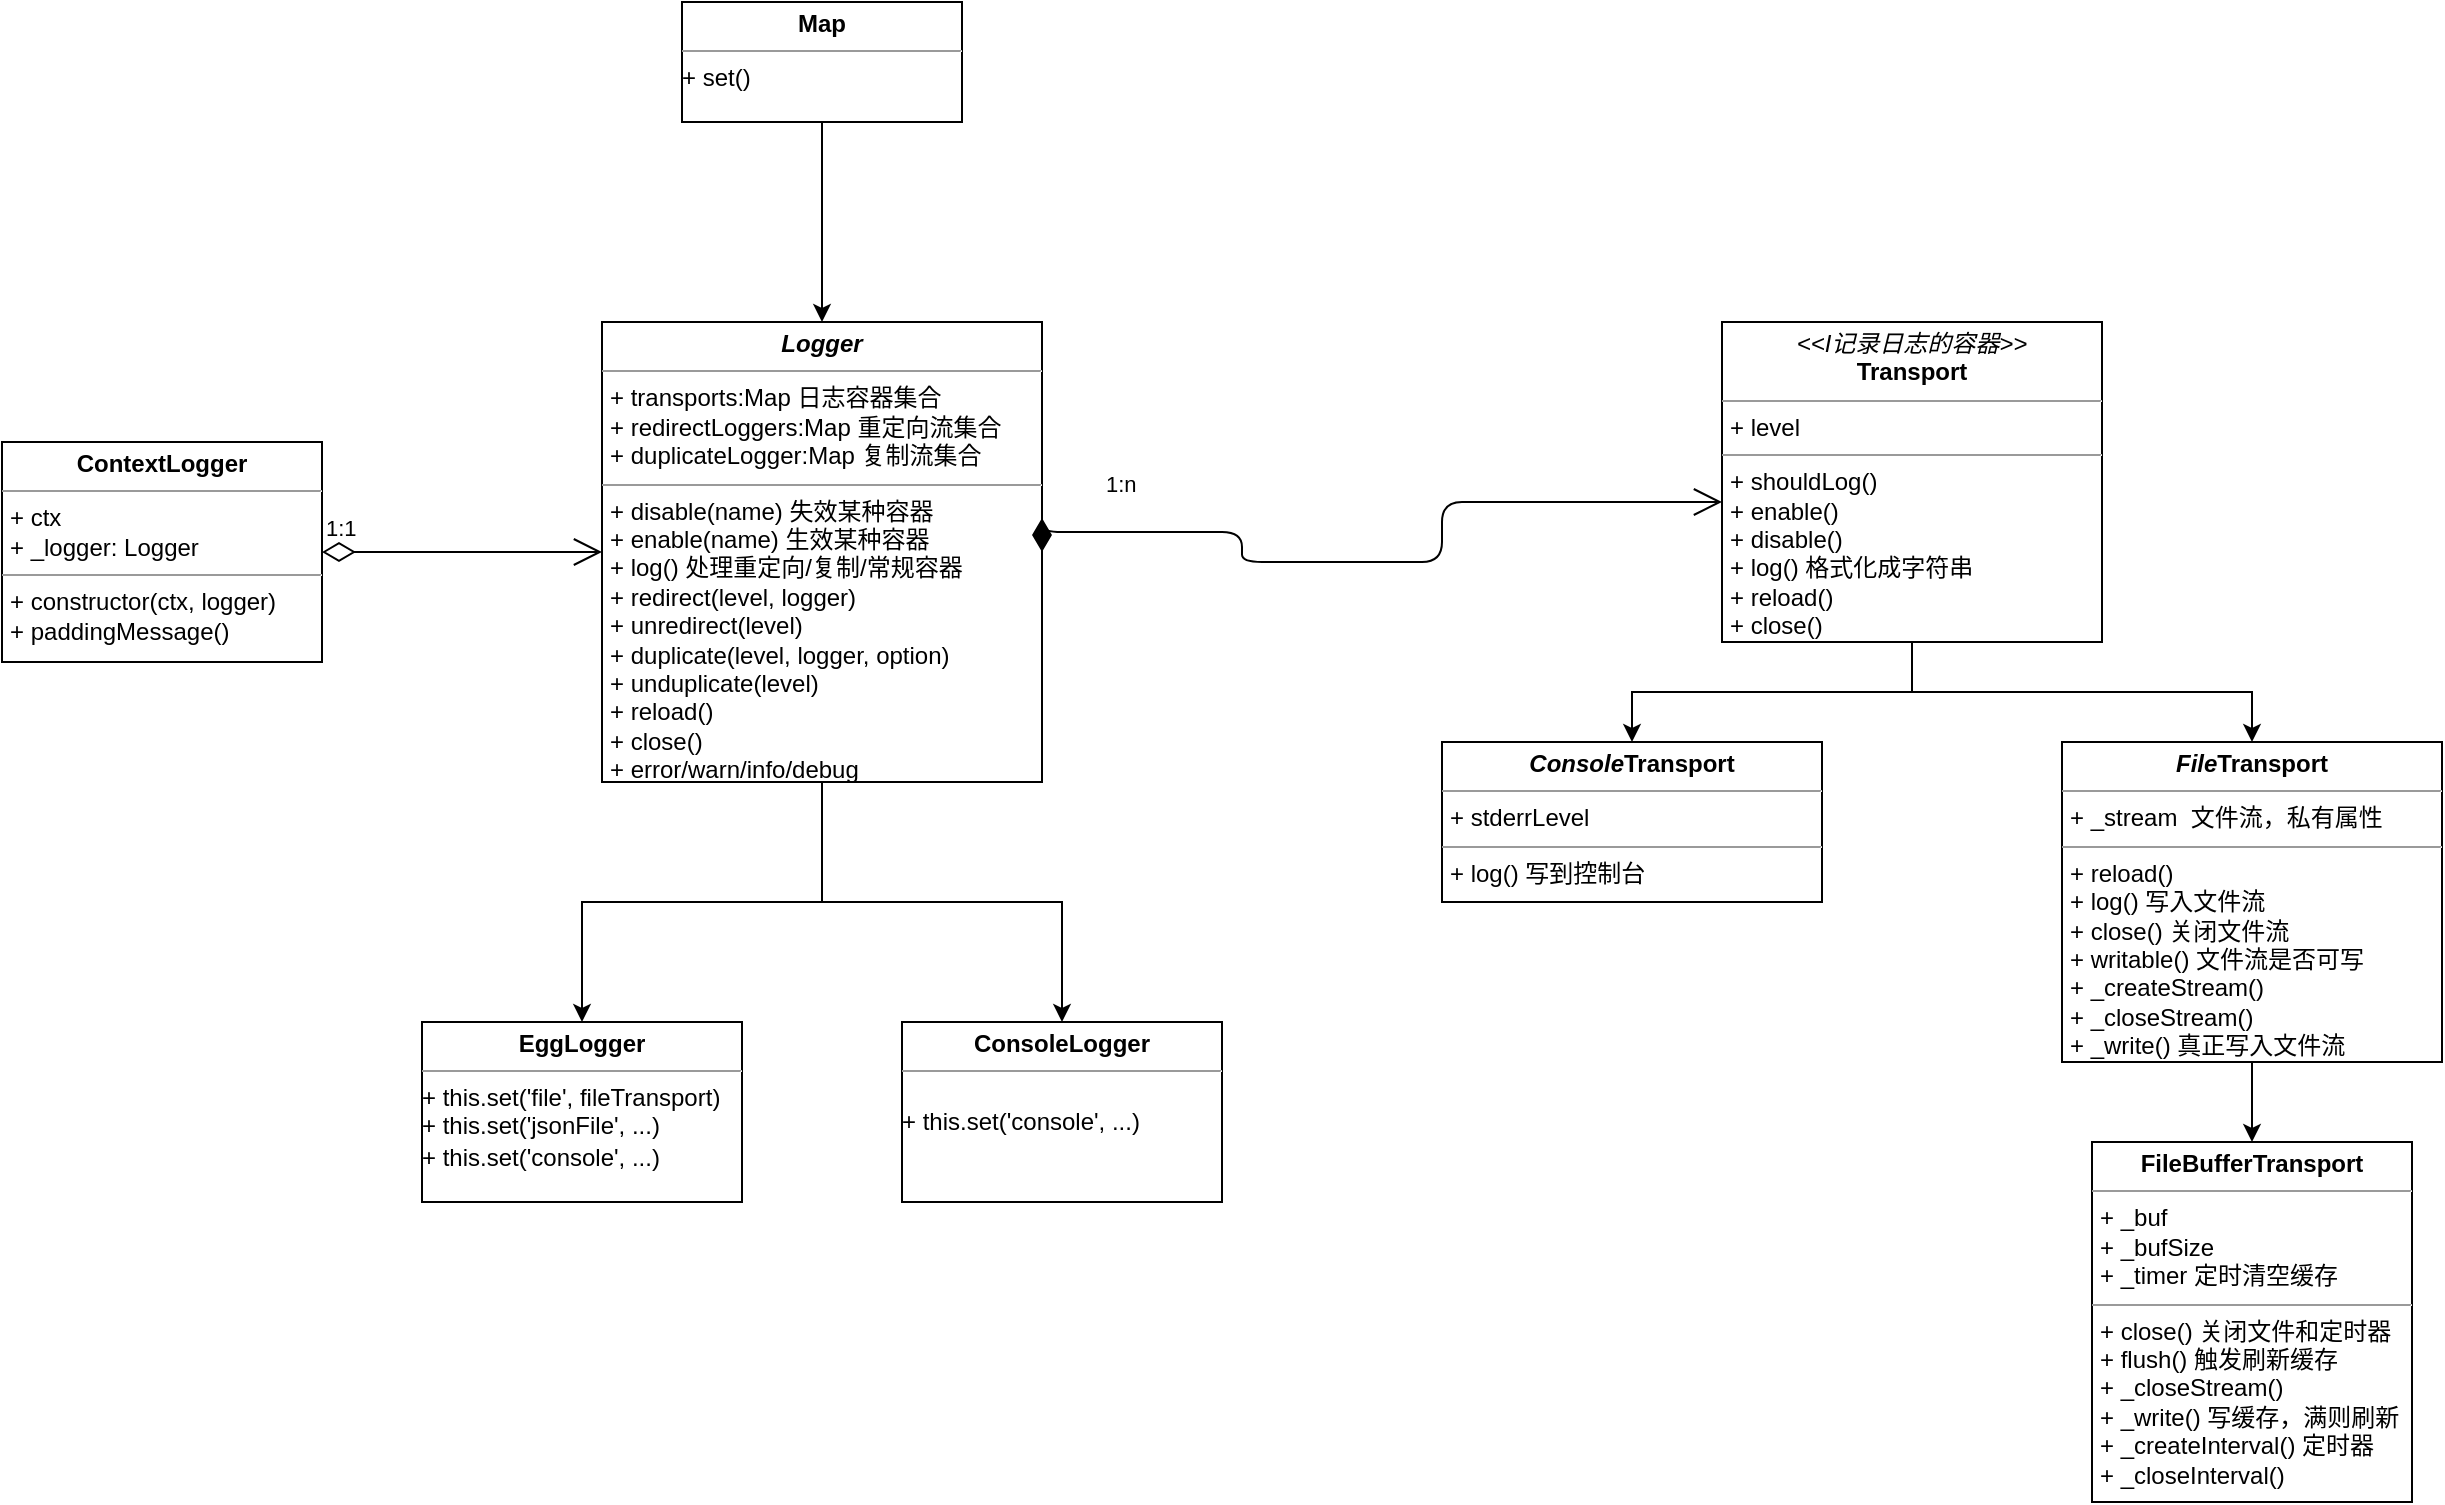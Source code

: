 <mxfile version="13.6.3" type="device"><diagram id="C5RBs43oDa-KdzZeNtuy" name="EggLogger"><mxGraphModel dx="2139" dy="812" grid="1" gridSize="10" guides="1" tooltips="1" connect="1" arrows="1" fold="1" page="1" pageScale="1" pageWidth="827" pageHeight="1169" math="0" shadow="0"><root><mxCell id="WIyWlLk6GJQsqaUBKTNV-0"/><mxCell id="WIyWlLk6GJQsqaUBKTNV-1" parent="WIyWlLk6GJQsqaUBKTNV-0"/><mxCell id="PtOSFGF8h2xT9sk8zgGP-19" style="edgeStyle=orthogonalEdgeStyle;rounded=0;orthogonalLoop=1;jettySize=auto;html=1;entryX=0.5;entryY=0;entryDx=0;entryDy=0;" edge="1" parent="WIyWlLk6GJQsqaUBKTNV-1" source="PtOSFGF8h2xT9sk8zgGP-16" target="PtOSFGF8h2xT9sk8zgGP-17"><mxGeometry relative="1" as="geometry"><mxPoint x="740" y="480" as="targetPoint"/><Array as="points"><mxPoint x="745" y="475"/><mxPoint x="605" y="475"/></Array></mxGeometry></mxCell><mxCell id="PtOSFGF8h2xT9sk8zgGP-20" style="edgeStyle=orthogonalEdgeStyle;rounded=0;orthogonalLoop=1;jettySize=auto;html=1;" edge="1" parent="WIyWlLk6GJQsqaUBKTNV-1" source="PtOSFGF8h2xT9sk8zgGP-16" target="PtOSFGF8h2xT9sk8zgGP-18"><mxGeometry relative="1" as="geometry"/></mxCell><mxCell id="PtOSFGF8h2xT9sk8zgGP-16" value="&lt;p style=&quot;margin: 0px ; margin-top: 4px ; text-align: center&quot;&gt;&lt;i&gt;&amp;lt;&amp;lt;I记录日志的容器&amp;gt;&amp;gt;&lt;/i&gt;&lt;br&gt;&lt;b&gt;Transport&lt;/b&gt;&lt;/p&gt;&lt;hr size=&quot;1&quot;&gt;&lt;p style=&quot;margin: 0px ; margin-left: 4px&quot;&gt;+ level&lt;/p&gt;&lt;hr size=&quot;1&quot;&gt;&lt;p style=&quot;margin: 0px ; margin-left: 4px&quot;&gt;+ shouldLog()&lt;br&gt;+&amp;nbsp;enable()&lt;/p&gt;&lt;p style=&quot;margin: 0px ; margin-left: 4px&quot;&gt;+ disable()&lt;/p&gt;&lt;p style=&quot;margin: 0px ; margin-left: 4px&quot;&gt;+ log() 格式化成字符串&lt;/p&gt;&lt;p style=&quot;margin: 0px ; margin-left: 4px&quot;&gt;+ reload()&lt;/p&gt;&lt;p style=&quot;margin: 0px ; margin-left: 4px&quot;&gt;+ close()&lt;/p&gt;&lt;p style=&quot;margin: 0px ; margin-left: 4px&quot;&gt;&lt;br&gt;&lt;/p&gt;" style="verticalAlign=top;align=left;overflow=fill;fontSize=12;fontFamily=Helvetica;html=1;" vertex="1" parent="WIyWlLk6GJQsqaUBKTNV-1"><mxGeometry x="650" y="290" width="190" height="160" as="geometry"/></mxCell><mxCell id="PtOSFGF8h2xT9sk8zgGP-17" value="&lt;p style=&quot;margin: 0px ; margin-top: 4px ; text-align: center&quot;&gt;&lt;b&gt;&lt;i&gt;Console&lt;/i&gt;Transport&lt;/b&gt;&lt;/p&gt;&lt;hr size=&quot;1&quot;&gt;&lt;p style=&quot;margin: 0px ; margin-left: 4px&quot;&gt;+&amp;nbsp;stderrLevel&lt;/p&gt;&lt;hr size=&quot;1&quot;&gt;&lt;p style=&quot;margin: 0px ; margin-left: 4px&quot;&gt;+ log() 写到控制台&lt;br&gt;&lt;/p&gt;&lt;p style=&quot;margin: 0px ; margin-left: 4px&quot;&gt;&lt;br&gt;&lt;/p&gt;" style="verticalAlign=top;align=left;overflow=fill;fontSize=12;fontFamily=Helvetica;html=1;" vertex="1" parent="WIyWlLk6GJQsqaUBKTNV-1"><mxGeometry x="510" y="500" width="190" height="80" as="geometry"/></mxCell><mxCell id="PtOSFGF8h2xT9sk8zgGP-22" value="" style="edgeStyle=orthogonalEdgeStyle;rounded=0;orthogonalLoop=1;jettySize=auto;html=1;" edge="1" parent="WIyWlLk6GJQsqaUBKTNV-1" source="PtOSFGF8h2xT9sk8zgGP-18" target="PtOSFGF8h2xT9sk8zgGP-21"><mxGeometry relative="1" as="geometry"/></mxCell><mxCell id="PtOSFGF8h2xT9sk8zgGP-18" value="&lt;p style=&quot;margin: 0px ; margin-top: 4px ; text-align: center&quot;&gt;&lt;b&gt;&lt;i&gt;File&lt;/i&gt;Transport&lt;/b&gt;&lt;/p&gt;&lt;hr size=&quot;1&quot;&gt;&lt;p style=&quot;margin: 0px ; margin-left: 4px&quot;&gt;+ _stream&amp;nbsp; 文件流，私有属性&lt;/p&gt;&lt;hr size=&quot;1&quot;&gt;&lt;p style=&quot;margin: 0px ; margin-left: 4px&quot;&gt;+&amp;nbsp;reload()&lt;br&gt;&lt;/p&gt;&lt;p style=&quot;margin: 0px ; margin-left: 4px&quot;&gt;+ log() 写入文件流&lt;/p&gt;&lt;p style=&quot;margin: 0px ; margin-left: 4px&quot;&gt;+ close() 关闭文件流&lt;/p&gt;&lt;p style=&quot;margin: 0px ; margin-left: 4px&quot;&gt;+&amp;nbsp;writable() 文件流是否可写&lt;/p&gt;&lt;p style=&quot;margin: 0px ; margin-left: 4px&quot;&gt;+&amp;nbsp;_createStream()&lt;/p&gt;&lt;p style=&quot;margin: 0px ; margin-left: 4px&quot;&gt;+ _closeStream()&lt;br&gt;&lt;/p&gt;&lt;p style=&quot;margin: 0px ; margin-left: 4px&quot;&gt;+ _write() 真正写入文件流&lt;/p&gt;&lt;p style=&quot;margin: 0px ; margin-left: 4px&quot;&gt;&lt;br&gt;&lt;/p&gt;" style="verticalAlign=top;align=left;overflow=fill;fontSize=12;fontFamily=Helvetica;html=1;" vertex="1" parent="WIyWlLk6GJQsqaUBKTNV-1"><mxGeometry x="820" y="500" width="190" height="160" as="geometry"/></mxCell><mxCell id="PtOSFGF8h2xT9sk8zgGP-21" value="&lt;p style=&quot;margin: 0px ; margin-top: 4px ; text-align: center&quot;&gt;&lt;b&gt;FileBufferTransport&lt;/b&gt;&lt;/p&gt;&lt;hr size=&quot;1&quot;&gt;&lt;p style=&quot;margin: 0px ; margin-left: 4px&quot;&gt;+&amp;nbsp;_buf&lt;/p&gt;&lt;p style=&quot;margin: 0px ; margin-left: 4px&quot;&gt;+ _bufSize&lt;/p&gt;&lt;p style=&quot;margin: 0px ; margin-left: 4px&quot;&gt;+ _timer 定时清空缓存&lt;/p&gt;&lt;hr size=&quot;1&quot;&gt;&lt;p style=&quot;margin: 0px ; margin-left: 4px&quot;&gt;+ close() 关闭文件和定时器&lt;/p&gt;&lt;p style=&quot;margin: 0px ; margin-left: 4px&quot;&gt;+ flush() 触发刷新缓存&lt;/p&gt;&lt;p style=&quot;margin: 0px ; margin-left: 4px&quot;&gt;+ _closeStream()&lt;/p&gt;&lt;p style=&quot;margin: 0px ; margin-left: 4px&quot;&gt;+ _write() 写缓存，满则刷新&lt;/p&gt;&lt;p style=&quot;margin: 0px ; margin-left: 4px&quot;&gt;+ _createInterval() 定时器&lt;/p&gt;&lt;p style=&quot;margin: 0px ; margin-left: 4px&quot;&gt;+ _closeInterval()&lt;/p&gt;" style="verticalAlign=top;align=left;overflow=fill;fontSize=12;fontFamily=Helvetica;html=1;" vertex="1" parent="WIyWlLk6GJQsqaUBKTNV-1"><mxGeometry x="835" y="700" width="160" height="180" as="geometry"/></mxCell><mxCell id="PtOSFGF8h2xT9sk8zgGP-31" style="edgeStyle=orthogonalEdgeStyle;rounded=0;orthogonalLoop=1;jettySize=auto;html=1;entryX=0.5;entryY=0;entryDx=0;entryDy=0;" edge="1" parent="WIyWlLk6GJQsqaUBKTNV-1" source="PtOSFGF8h2xT9sk8zgGP-23" target="PtOSFGF8h2xT9sk8zgGP-32"><mxGeometry relative="1" as="geometry"><mxPoint x="200" y="640" as="targetPoint"/></mxGeometry></mxCell><mxCell id="PtOSFGF8h2xT9sk8zgGP-40" style="edgeStyle=orthogonalEdgeStyle;rounded=0;orthogonalLoop=1;jettySize=auto;html=1;" edge="1" parent="WIyWlLk6GJQsqaUBKTNV-1" source="PtOSFGF8h2xT9sk8zgGP-23" target="PtOSFGF8h2xT9sk8zgGP-37"><mxGeometry relative="1" as="geometry"/></mxCell><mxCell id="PtOSFGF8h2xT9sk8zgGP-23" value="&lt;p style=&quot;margin: 0px ; margin-top: 4px ; text-align: center&quot;&gt;&lt;i&gt;&lt;b&gt;Logger&lt;/b&gt;&lt;/i&gt;&lt;/p&gt;&lt;hr size=&quot;1&quot;&gt;&lt;p style=&quot;margin: 0px ; margin-left: 4px&quot;&gt;+ transports:Map 日志容器集合&lt;br&gt;+ redirectLoggers:Map 重定向流集合&lt;/p&gt;&lt;p style=&quot;margin: 0px ; margin-left: 4px&quot;&gt;+ duplicateLogger:Map 复制流集合&lt;/p&gt;&lt;hr size=&quot;1&quot;&gt;&lt;p style=&quot;margin: 0px ; margin-left: 4px&quot;&gt;+ disable(name) 失效某种容器&amp;nbsp;&lt;br&gt;+ enable(name) 生效某种容器&lt;/p&gt;&lt;p style=&quot;margin: 0px ; margin-left: 4px&quot;&gt;+ log() 处理重定向/复制/常规容器&lt;/p&gt;&lt;p style=&quot;margin: 0px ; margin-left: 4px&quot;&gt;+ redirect(level, logger)&lt;/p&gt;&lt;p style=&quot;margin: 0px ; margin-left: 4px&quot;&gt;+ unredirect(level)&lt;/p&gt;&lt;p style=&quot;margin: 0px ; margin-left: 4px&quot;&gt;+ duplicate(level, logger, option)&lt;/p&gt;&lt;p style=&quot;margin: 0px ; margin-left: 4px&quot;&gt;+ unduplicate(level)&lt;/p&gt;&lt;p style=&quot;margin: 0px ; margin-left: 4px&quot;&gt;+ reload()&lt;/p&gt;&lt;p style=&quot;margin: 0px ; margin-left: 4px&quot;&gt;+ close()&lt;/p&gt;&lt;p style=&quot;margin: 0px ; margin-left: 4px&quot;&gt;+ error/warn/info/debug&lt;/p&gt;" style="verticalAlign=top;align=left;overflow=fill;fontSize=12;fontFamily=Helvetica;html=1;" vertex="1" parent="WIyWlLk6GJQsqaUBKTNV-1"><mxGeometry x="90" y="290" width="220" height="230" as="geometry"/></mxCell><mxCell id="PtOSFGF8h2xT9sk8zgGP-25" value="1:n" style="endArrow=open;html=1;endSize=12;startArrow=diamondThin;startSize=14;startFill=1;edgeStyle=orthogonalEdgeStyle;align=left;verticalAlign=bottom;exitX=1;exitY=0.5;exitDx=0;exitDy=0;" edge="1" parent="WIyWlLk6GJQsqaUBKTNV-1" source="PtOSFGF8h2xT9sk8zgGP-23"><mxGeometry x="-0.798" y="15" relative="1" as="geometry"><mxPoint x="430" y="410" as="sourcePoint"/><mxPoint x="650" y="380" as="targetPoint"/><Array as="points"><mxPoint x="410" y="395"/><mxPoint x="410" y="410"/><mxPoint x="510" y="410"/><mxPoint x="510" y="380"/></Array><mxPoint as="offset"/></mxGeometry></mxCell><mxCell id="PtOSFGF8h2xT9sk8zgGP-30" style="edgeStyle=orthogonalEdgeStyle;rounded=0;orthogonalLoop=1;jettySize=auto;html=1;entryX=0.5;entryY=0;entryDx=0;entryDy=0;" edge="1" parent="WIyWlLk6GJQsqaUBKTNV-1" source="PtOSFGF8h2xT9sk8zgGP-29" target="PtOSFGF8h2xT9sk8zgGP-23"><mxGeometry relative="1" as="geometry"/></mxCell><mxCell id="PtOSFGF8h2xT9sk8zgGP-29" value="&lt;p style=&quot;margin: 0px ; margin-top: 4px ; text-align: center&quot;&gt;&lt;b&gt;Map&lt;/b&gt;&lt;/p&gt;&lt;hr size=&quot;1&quot;&gt;&lt;div style=&quot;height: 2px&quot;&gt;+ set()&lt;/div&gt;" style="verticalAlign=top;align=left;overflow=fill;fontSize=12;fontFamily=Helvetica;html=1;" vertex="1" parent="WIyWlLk6GJQsqaUBKTNV-1"><mxGeometry x="130" y="130" width="140" height="60" as="geometry"/></mxCell><mxCell id="PtOSFGF8h2xT9sk8zgGP-32" value="&lt;p style=&quot;margin: 0px ; margin-top: 4px ; text-align: center&quot;&gt;&lt;b&gt;EggLogger&lt;/b&gt;&lt;/p&gt;&lt;hr size=&quot;1&quot;&gt;&lt;div style=&quot;height: 2px&quot;&gt;+ this.set('file', fileTransport)&lt;/div&gt;&lt;div style=&quot;height: 2px&quot;&gt;&lt;br&gt;&lt;/div&gt;&lt;div style=&quot;height: 2px&quot;&gt;&lt;br&gt;&lt;/div&gt;&lt;div style=&quot;height: 2px&quot;&gt;&lt;br&gt;&lt;/div&gt;&lt;div style=&quot;height: 2px&quot;&gt;&lt;br&gt;&lt;/div&gt;&lt;div style=&quot;height: 2px&quot;&gt;&lt;br&gt;&lt;/div&gt;&lt;div style=&quot;height: 2px&quot;&gt;&lt;br&gt;&lt;/div&gt;&lt;div style=&quot;height: 2px&quot;&gt;&lt;div style=&quot;height: 2px&quot;&gt;+ this.set('jsonFile', ...)&lt;/div&gt;&lt;div style=&quot;height: 2px&quot;&gt;&lt;br&gt;&lt;/div&gt;&lt;div style=&quot;height: 2px&quot;&gt;&lt;br&gt;&lt;/div&gt;&lt;div style=&quot;height: 2px&quot;&gt;&lt;br&gt;&lt;/div&gt;&lt;div style=&quot;height: 2px&quot;&gt;&lt;br&gt;&lt;/div&gt;&lt;div style=&quot;height: 2px&quot;&gt;&lt;br&gt;&lt;/div&gt;&lt;div style=&quot;height: 2px&quot;&gt;&lt;br&gt;&lt;/div&gt;&lt;div style=&quot;height: 2px&quot;&gt;&lt;br&gt;&lt;/div&gt;&lt;div style=&quot;height: 2px&quot;&gt;&lt;div style=&quot;height: 2px&quot;&gt;+ this.set('console', ...)&lt;/div&gt;&lt;div style=&quot;height: 2px&quot;&gt;&lt;br&gt;&lt;/div&gt;&lt;div style=&quot;height: 2px&quot;&gt;&lt;br&gt;&lt;/div&gt;&lt;div style=&quot;height: 2px&quot;&gt;&lt;br&gt;&lt;/div&gt;&lt;/div&gt;&lt;/div&gt;" style="verticalAlign=top;align=left;overflow=fill;fontSize=12;fontFamily=Helvetica;html=1;" vertex="1" parent="WIyWlLk6GJQsqaUBKTNV-1"><mxGeometry y="640" width="160" height="90" as="geometry"/></mxCell><mxCell id="PtOSFGF8h2xT9sk8zgGP-37" value="&lt;p style=&quot;margin: 0px ; margin-top: 4px ; text-align: center&quot;&gt;&lt;b&gt;ConsoleLogger&lt;/b&gt;&lt;/p&gt;&lt;hr size=&quot;1&quot;&gt;&lt;div style=&quot;height: 2px&quot;&gt;&lt;br&gt;&lt;/div&gt;&lt;div style=&quot;height: 2px&quot;&gt;&lt;div style=&quot;height: 2px&quot;&gt;&lt;br&gt;&lt;/div&gt;&lt;div style=&quot;height: 2px&quot;&gt;&lt;br&gt;&lt;/div&gt;&lt;div style=&quot;height: 2px&quot;&gt;&lt;br&gt;&lt;/div&gt;&lt;div style=&quot;height: 2px&quot;&gt;&lt;br&gt;&lt;/div&gt;&lt;div style=&quot;height: 2px&quot;&gt;&lt;br&gt;&lt;/div&gt;&lt;div style=&quot;height: 2px&quot;&gt;&lt;div style=&quot;height: 2px&quot;&gt;+ this.set('console', ...)&lt;/div&gt;&lt;div style=&quot;height: 2px&quot;&gt;&lt;br&gt;&lt;/div&gt;&lt;/div&gt;&lt;/div&gt;" style="verticalAlign=top;align=left;overflow=fill;fontSize=12;fontFamily=Helvetica;html=1;" vertex="1" parent="WIyWlLk6GJQsqaUBKTNV-1"><mxGeometry x="240" y="640" width="160" height="90" as="geometry"/></mxCell><mxCell id="PtOSFGF8h2xT9sk8zgGP-39" value="&lt;p style=&quot;margin: 0px ; margin-top: 4px ; text-align: center&quot;&gt;&lt;b&gt;ContextLogger&lt;/b&gt;&lt;br&gt;&lt;/p&gt;&lt;hr size=&quot;1&quot;&gt;&lt;p style=&quot;margin: 0px ; margin-left: 4px&quot;&gt;+ ctx&lt;/p&gt;&lt;p style=&quot;margin: 0px ; margin-left: 4px&quot;&gt;+ _logger: Logger&lt;/p&gt;&lt;hr size=&quot;1&quot;&gt;&lt;p style=&quot;margin: 0px ; margin-left: 4px&quot;&gt;+ constructor(ctx, logger)&lt;/p&gt;&lt;p style=&quot;margin: 0px ; margin-left: 4px&quot;&gt;+ paddingMessage()&lt;/p&gt;" style="verticalAlign=top;align=left;overflow=fill;fontSize=12;fontFamily=Helvetica;html=1;" vertex="1" parent="WIyWlLk6GJQsqaUBKTNV-1"><mxGeometry x="-210" y="350" width="160" height="110" as="geometry"/></mxCell><mxCell id="PtOSFGF8h2xT9sk8zgGP-41" value="1:1" style="endArrow=open;html=1;endSize=12;startArrow=diamondThin;startSize=14;startFill=0;edgeStyle=orthogonalEdgeStyle;align=left;verticalAlign=bottom;exitX=1;exitY=0.5;exitDx=0;exitDy=0;entryX=0;entryY=0.5;entryDx=0;entryDy=0;" edge="1" parent="WIyWlLk6GJQsqaUBKTNV-1" source="PtOSFGF8h2xT9sk8zgGP-39" target="PtOSFGF8h2xT9sk8zgGP-23"><mxGeometry x="-1" y="3" relative="1" as="geometry"><mxPoint x="-100" y="539.41" as="sourcePoint"/><mxPoint x="60" y="539.41" as="targetPoint"/></mxGeometry></mxCell></root></mxGraphModel></diagram></mxfile>
